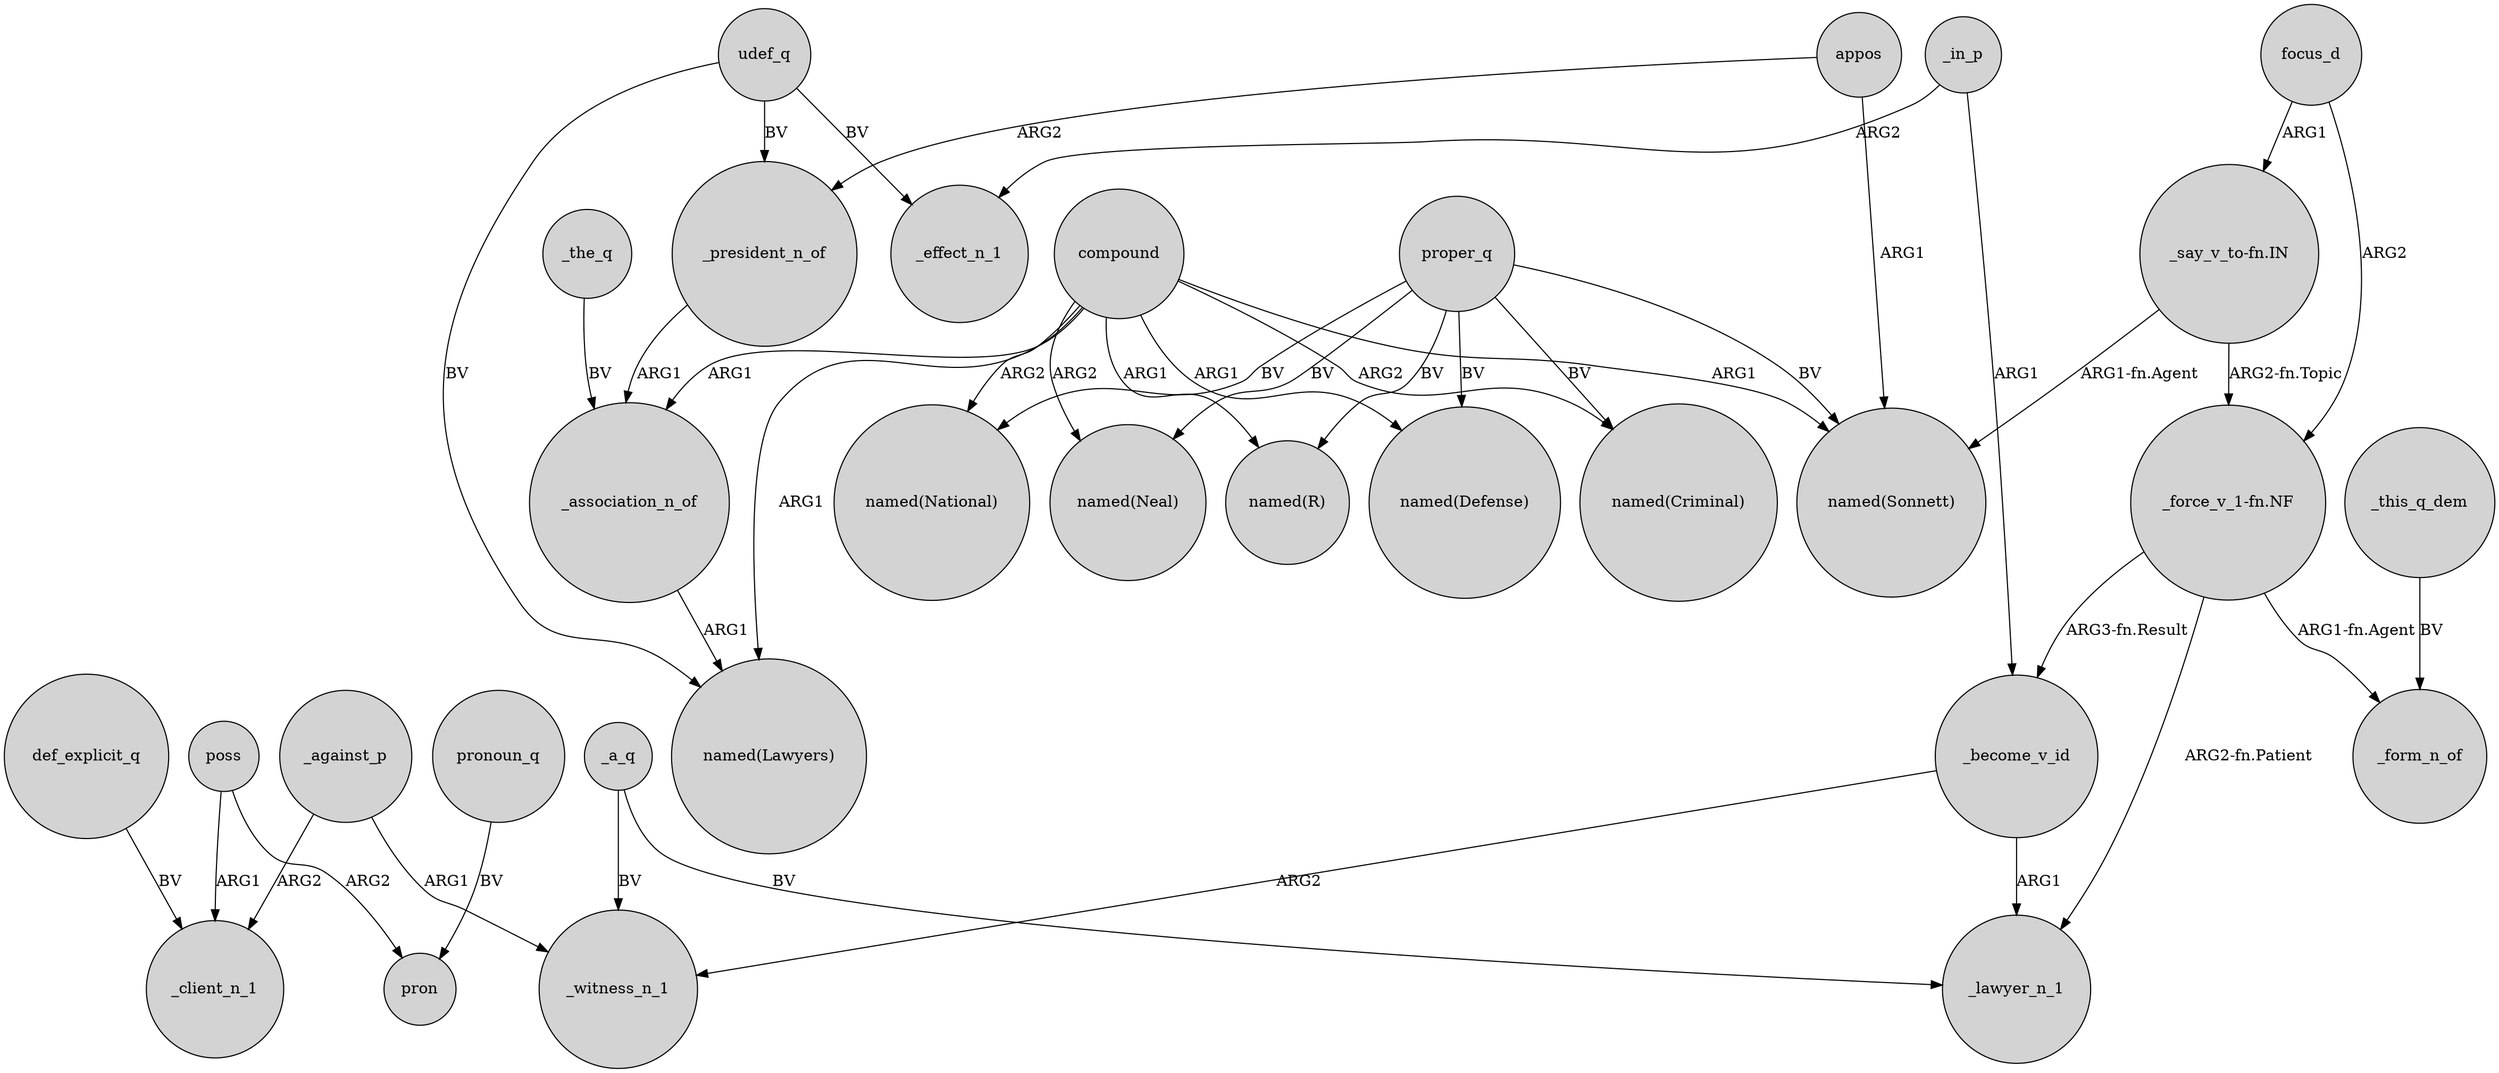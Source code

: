 digraph {
	node [shape=circle style=filled]
	def_explicit_q -> _client_n_1 [label=BV]
	proper_q -> "named(Criminal)" [label=BV]
	focus_d -> "_force_v_1-fn.NF" [label=ARG2]
	_a_q -> _lawyer_n_1 [label=BV]
	compound -> "named(Defense)" [label=ARG1]
	poss -> pron [label=ARG2]
	compound -> "named(Sonnett)" [label=ARG1]
	compound -> "named(Criminal)" [label=ARG2]
	_become_v_id -> _witness_n_1 [label=ARG2]
	compound -> "named(R)" [label=ARG1]
	_in_p -> _effect_n_1 [label=ARG2]
	udef_q -> _effect_n_1 [label=BV]
	_in_p -> _become_v_id [label=ARG1]
	compound -> "named(Lawyers)" [label=ARG1]
	appos -> "named(Sonnett)" [label=ARG1]
	udef_q -> "named(Lawyers)" [label=BV]
	appos -> _president_n_of [label=ARG2]
	pronoun_q -> pron [label=BV]
	compound -> "named(National)" [label=ARG2]
	_association_n_of -> "named(Lawyers)" [label=ARG1]
	udef_q -> _president_n_of [label=BV]
	_president_n_of -> _association_n_of [label=ARG1]
	compound -> "named(Neal)" [label=ARG2]
	"_force_v_1-fn.NF" -> _form_n_of [label="ARG1-fn.Agent"]
	_the_q -> _association_n_of [label=BV]
	"_say_v_to-fn.IN" -> "named(Sonnett)" [label="ARG1-fn.Agent"]
	_a_q -> _witness_n_1 [label=BV]
	_become_v_id -> _lawyer_n_1 [label=ARG1]
	proper_q -> "named(Defense)" [label=BV]
	proper_q -> "named(R)" [label=BV]
	_against_p -> _client_n_1 [label=ARG2]
	proper_q -> "named(National)" [label=BV]
	_this_q_dem -> _form_n_of [label=BV]
	"_force_v_1-fn.NF" -> _become_v_id [label="ARG3-fn.Result"]
	"_force_v_1-fn.NF" -> _lawyer_n_1 [label="ARG2-fn.Patient"]
	proper_q -> "named(Neal)" [label=BV]
	"_say_v_to-fn.IN" -> "_force_v_1-fn.NF" [label="ARG2-fn.Topic"]
	_against_p -> _witness_n_1 [label=ARG1]
	proper_q -> "named(Sonnett)" [label=BV]
	compound -> _association_n_of [label=ARG1]
	focus_d -> "_say_v_to-fn.IN" [label=ARG1]
	poss -> _client_n_1 [label=ARG1]
}
